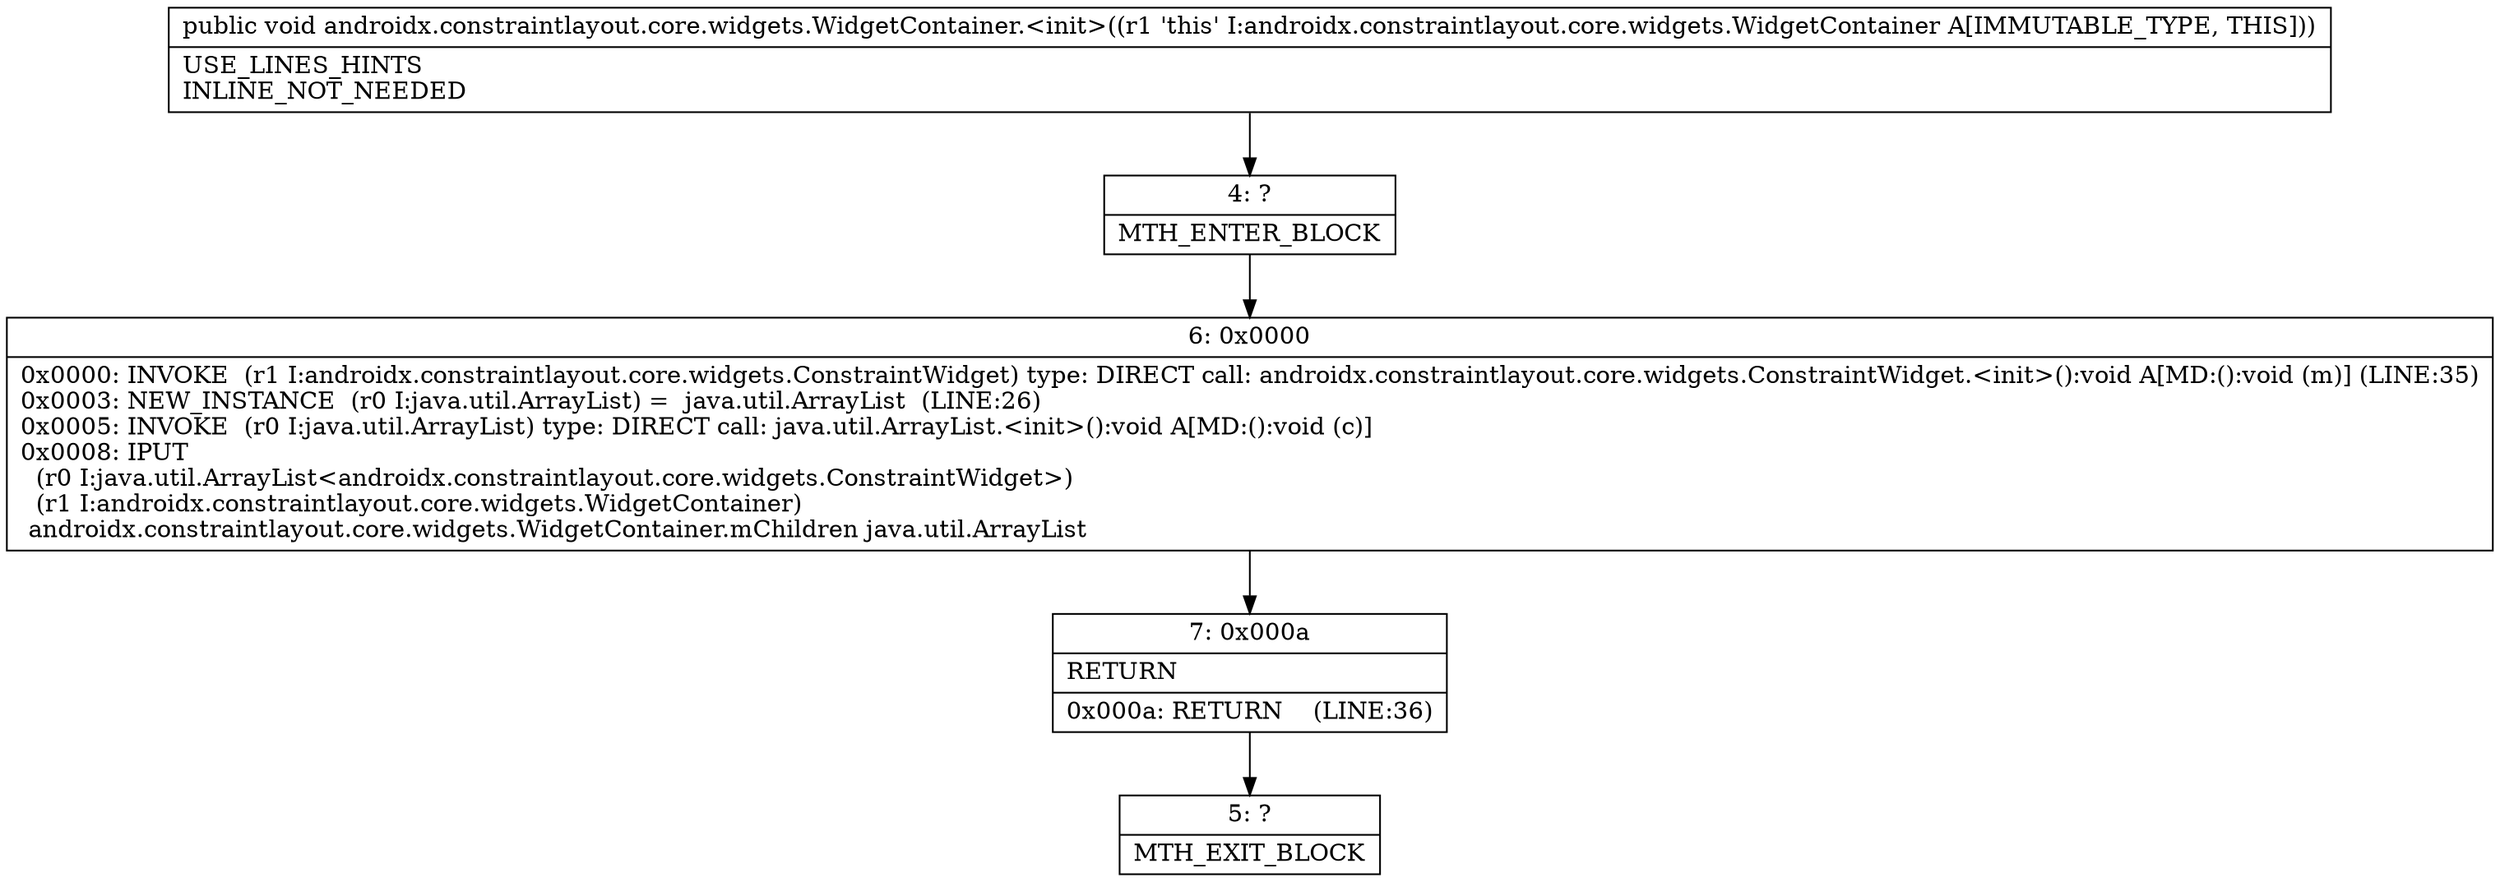 digraph "CFG forandroidx.constraintlayout.core.widgets.WidgetContainer.\<init\>()V" {
Node_4 [shape=record,label="{4\:\ ?|MTH_ENTER_BLOCK\l}"];
Node_6 [shape=record,label="{6\:\ 0x0000|0x0000: INVOKE  (r1 I:androidx.constraintlayout.core.widgets.ConstraintWidget) type: DIRECT call: androidx.constraintlayout.core.widgets.ConstraintWidget.\<init\>():void A[MD:():void (m)] (LINE:35)\l0x0003: NEW_INSTANCE  (r0 I:java.util.ArrayList) =  java.util.ArrayList  (LINE:26)\l0x0005: INVOKE  (r0 I:java.util.ArrayList) type: DIRECT call: java.util.ArrayList.\<init\>():void A[MD:():void (c)]\l0x0008: IPUT  \l  (r0 I:java.util.ArrayList\<androidx.constraintlayout.core.widgets.ConstraintWidget\>)\l  (r1 I:androidx.constraintlayout.core.widgets.WidgetContainer)\l androidx.constraintlayout.core.widgets.WidgetContainer.mChildren java.util.ArrayList \l}"];
Node_7 [shape=record,label="{7\:\ 0x000a|RETURN\l|0x000a: RETURN    (LINE:36)\l}"];
Node_5 [shape=record,label="{5\:\ ?|MTH_EXIT_BLOCK\l}"];
MethodNode[shape=record,label="{public void androidx.constraintlayout.core.widgets.WidgetContainer.\<init\>((r1 'this' I:androidx.constraintlayout.core.widgets.WidgetContainer A[IMMUTABLE_TYPE, THIS]))  | USE_LINES_HINTS\lINLINE_NOT_NEEDED\l}"];
MethodNode -> Node_4;Node_4 -> Node_6;
Node_6 -> Node_7;
Node_7 -> Node_5;
}

